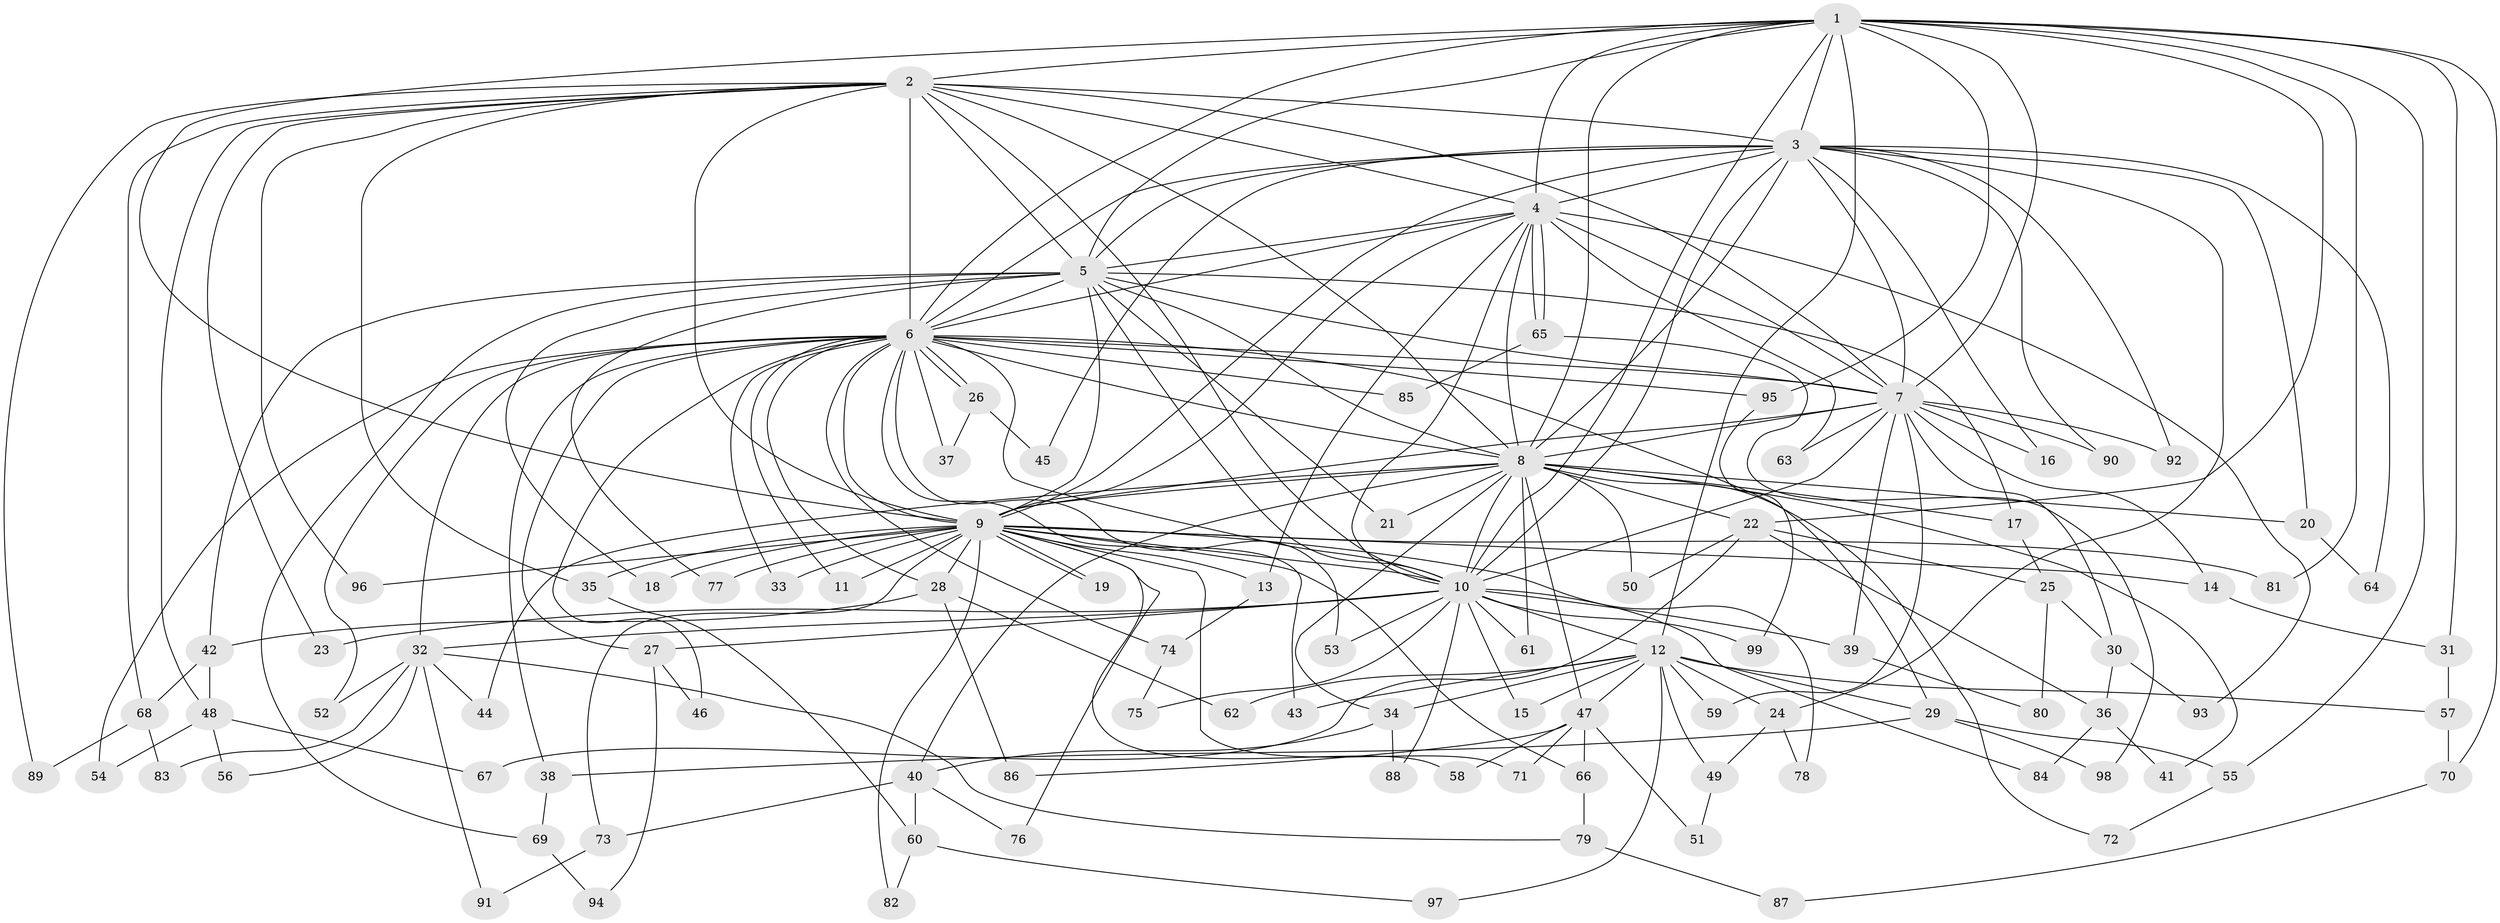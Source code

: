// coarse degree distribution, {20: 0.06, 2: 0.24, 3: 0.22, 4: 0.18, 8: 0.02, 5: 0.12, 12: 0.04, 17: 0.02, 10: 0.04, 6: 0.02, 1: 0.02, 11: 0.02}
// Generated by graph-tools (version 1.1) at 2025/36/03/04/25 23:36:35]
// undirected, 99 vertices, 223 edges
graph export_dot {
  node [color=gray90,style=filled];
  1;
  2;
  3;
  4;
  5;
  6;
  7;
  8;
  9;
  10;
  11;
  12;
  13;
  14;
  15;
  16;
  17;
  18;
  19;
  20;
  21;
  22;
  23;
  24;
  25;
  26;
  27;
  28;
  29;
  30;
  31;
  32;
  33;
  34;
  35;
  36;
  37;
  38;
  39;
  40;
  41;
  42;
  43;
  44;
  45;
  46;
  47;
  48;
  49;
  50;
  51;
  52;
  53;
  54;
  55;
  56;
  57;
  58;
  59;
  60;
  61;
  62;
  63;
  64;
  65;
  66;
  67;
  68;
  69;
  70;
  71;
  72;
  73;
  74;
  75;
  76;
  77;
  78;
  79;
  80;
  81;
  82;
  83;
  84;
  85;
  86;
  87;
  88;
  89;
  90;
  91;
  92;
  93;
  94;
  95;
  96;
  97;
  98;
  99;
  1 -- 2;
  1 -- 3;
  1 -- 4;
  1 -- 5;
  1 -- 6;
  1 -- 7;
  1 -- 8;
  1 -- 9;
  1 -- 10;
  1 -- 12;
  1 -- 22;
  1 -- 31;
  1 -- 55;
  1 -- 70;
  1 -- 81;
  1 -- 95;
  2 -- 3;
  2 -- 4;
  2 -- 5;
  2 -- 6;
  2 -- 7;
  2 -- 8;
  2 -- 9;
  2 -- 10;
  2 -- 23;
  2 -- 35;
  2 -- 48;
  2 -- 68;
  2 -- 89;
  2 -- 96;
  3 -- 4;
  3 -- 5;
  3 -- 6;
  3 -- 7;
  3 -- 8;
  3 -- 9;
  3 -- 10;
  3 -- 16;
  3 -- 20;
  3 -- 24;
  3 -- 45;
  3 -- 64;
  3 -- 90;
  3 -- 92;
  4 -- 5;
  4 -- 6;
  4 -- 7;
  4 -- 8;
  4 -- 9;
  4 -- 10;
  4 -- 13;
  4 -- 63;
  4 -- 65;
  4 -- 65;
  4 -- 93;
  5 -- 6;
  5 -- 7;
  5 -- 8;
  5 -- 9;
  5 -- 10;
  5 -- 17;
  5 -- 18;
  5 -- 21;
  5 -- 42;
  5 -- 69;
  5 -- 77;
  6 -- 7;
  6 -- 8;
  6 -- 9;
  6 -- 10;
  6 -- 11;
  6 -- 26;
  6 -- 26;
  6 -- 27;
  6 -- 28;
  6 -- 29;
  6 -- 32;
  6 -- 33;
  6 -- 37;
  6 -- 38;
  6 -- 43;
  6 -- 46;
  6 -- 52;
  6 -- 53;
  6 -- 54;
  6 -- 74;
  6 -- 85;
  6 -- 95;
  7 -- 8;
  7 -- 9;
  7 -- 10;
  7 -- 14;
  7 -- 16;
  7 -- 30;
  7 -- 39;
  7 -- 59;
  7 -- 63;
  7 -- 90;
  7 -- 92;
  8 -- 9;
  8 -- 10;
  8 -- 17;
  8 -- 20;
  8 -- 21;
  8 -- 22;
  8 -- 34;
  8 -- 40;
  8 -- 41;
  8 -- 44;
  8 -- 47;
  8 -- 50;
  8 -- 61;
  8 -- 72;
  9 -- 10;
  9 -- 11;
  9 -- 13;
  9 -- 14;
  9 -- 18;
  9 -- 19;
  9 -- 19;
  9 -- 28;
  9 -- 33;
  9 -- 35;
  9 -- 58;
  9 -- 66;
  9 -- 71;
  9 -- 73;
  9 -- 76;
  9 -- 77;
  9 -- 78;
  9 -- 81;
  9 -- 82;
  9 -- 96;
  10 -- 12;
  10 -- 15;
  10 -- 23;
  10 -- 27;
  10 -- 32;
  10 -- 39;
  10 -- 53;
  10 -- 61;
  10 -- 75;
  10 -- 84;
  10 -- 88;
  10 -- 99;
  12 -- 15;
  12 -- 24;
  12 -- 29;
  12 -- 34;
  12 -- 43;
  12 -- 47;
  12 -- 49;
  12 -- 57;
  12 -- 59;
  12 -- 62;
  12 -- 97;
  13 -- 74;
  14 -- 31;
  17 -- 25;
  20 -- 64;
  22 -- 25;
  22 -- 36;
  22 -- 50;
  22 -- 67;
  24 -- 49;
  24 -- 78;
  25 -- 30;
  25 -- 80;
  26 -- 37;
  26 -- 45;
  27 -- 46;
  27 -- 94;
  28 -- 42;
  28 -- 62;
  28 -- 86;
  29 -- 38;
  29 -- 55;
  29 -- 98;
  30 -- 36;
  30 -- 93;
  31 -- 57;
  32 -- 44;
  32 -- 52;
  32 -- 56;
  32 -- 79;
  32 -- 83;
  32 -- 91;
  34 -- 40;
  34 -- 88;
  35 -- 60;
  36 -- 41;
  36 -- 84;
  38 -- 69;
  39 -- 80;
  40 -- 60;
  40 -- 73;
  40 -- 76;
  42 -- 48;
  42 -- 68;
  47 -- 51;
  47 -- 58;
  47 -- 66;
  47 -- 71;
  47 -- 86;
  48 -- 54;
  48 -- 56;
  48 -- 67;
  49 -- 51;
  55 -- 72;
  57 -- 70;
  60 -- 82;
  60 -- 97;
  65 -- 85;
  65 -- 98;
  66 -- 79;
  68 -- 83;
  68 -- 89;
  69 -- 94;
  70 -- 87;
  73 -- 91;
  74 -- 75;
  79 -- 87;
  95 -- 99;
}
